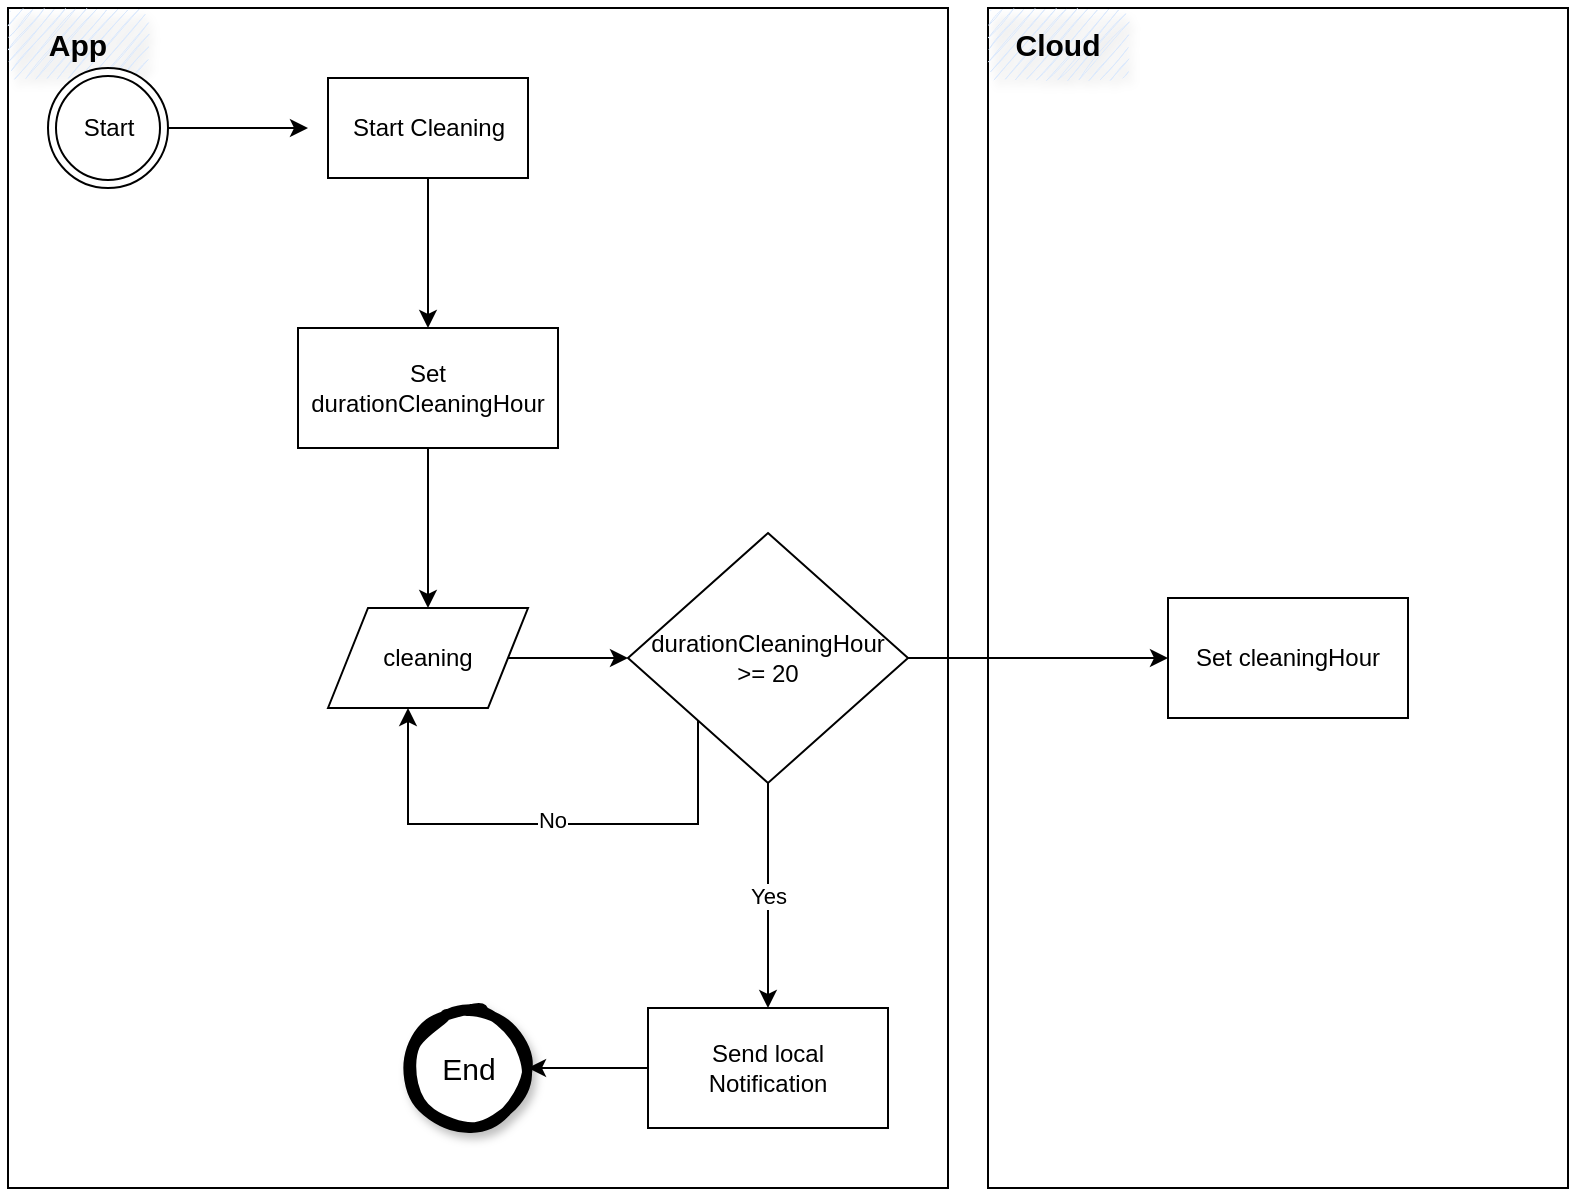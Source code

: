 <mxfile version="13.5.4" type="github"><diagram id="ZRYRL-DP5CaQoZltFau8" name="Page-1"><mxGraphModel dx="1186" dy="660" grid="1" gridSize="10" guides="1" tooltips="1" connect="1" arrows="1" fold="1" page="1" pageScale="1" pageWidth="850" pageHeight="1100" math="0" shadow="0"><root><mxCell id="0"/><mxCell id="1" parent="0"/><mxCell id="tsbZUGiPaHpnvrj-zG2I-20" value="" style="group" vertex="1" connectable="0" parent="1"><mxGeometry x="40" y="60" width="470" height="590" as="geometry"/></mxCell><mxCell id="tsbZUGiPaHpnvrj-zG2I-21" value="" style="rounded=0;whiteSpace=wrap;html=1;" vertex="1" parent="tsbZUGiPaHpnvrj-zG2I-20"><mxGeometry width="470" height="590" as="geometry"/></mxCell><mxCell id="tsbZUGiPaHpnvrj-zG2I-22" value="App" style="text;html=1;fillColor=#dae8fc;align=center;verticalAlign=middle;whiteSpace=wrap;rounded=1;shadow=1;sketch=1;glass=0;fontStyle=1;horizontal=1;fontSize=15;" vertex="1" parent="tsbZUGiPaHpnvrj-zG2I-20"><mxGeometry width="70" height="35" as="geometry"/></mxCell><mxCell id="tsbZUGiPaHpnvrj-zG2I-23" value="End" style="shape=ellipse;html=1;dashed=0;whitespace=wrap;aspect=fixed;strokeWidth=5;perimeter=ellipsePerimeter;rounded=1;shadow=1;glass=0;sketch=1;fontSize=15;align=center;" vertex="1" parent="tsbZUGiPaHpnvrj-zG2I-20"><mxGeometry x="200" y="500" width="60" height="60" as="geometry"/></mxCell><mxCell id="tsbZUGiPaHpnvrj-zG2I-3" style="edgeStyle=orthogonalEdgeStyle;rounded=0;orthogonalLoop=1;jettySize=auto;html=1;" edge="1" parent="1" source="tsbZUGiPaHpnvrj-zG2I-1"><mxGeometry relative="1" as="geometry"><mxPoint x="190" y="120" as="targetPoint"/></mxGeometry></mxCell><mxCell id="tsbZUGiPaHpnvrj-zG2I-1" value="Start" style="ellipse;shape=doubleEllipse;html=1;dashed=0;whitespace=wrap;aspect=fixed;" vertex="1" parent="1"><mxGeometry x="60" y="90" width="60" height="60" as="geometry"/></mxCell><mxCell id="tsbZUGiPaHpnvrj-zG2I-5" value="" style="edgeStyle=orthogonalEdgeStyle;rounded=0;orthogonalLoop=1;jettySize=auto;html=1;" edge="1" parent="1" source="tsbZUGiPaHpnvrj-zG2I-2" target="tsbZUGiPaHpnvrj-zG2I-4"><mxGeometry relative="1" as="geometry"/></mxCell><mxCell id="tsbZUGiPaHpnvrj-zG2I-2" value="Start Cleaning" style="html=1;dashed=0;whitespace=wrap;" vertex="1" parent="1"><mxGeometry x="200" y="95" width="100" height="50" as="geometry"/></mxCell><mxCell id="tsbZUGiPaHpnvrj-zG2I-7" value="" style="edgeStyle=orthogonalEdgeStyle;rounded=0;orthogonalLoop=1;jettySize=auto;html=1;" edge="1" parent="1" source="tsbZUGiPaHpnvrj-zG2I-4"><mxGeometry relative="1" as="geometry"><mxPoint x="250" y="360" as="targetPoint"/></mxGeometry></mxCell><mxCell id="tsbZUGiPaHpnvrj-zG2I-4" value="Set durationCleaningHour" style="whiteSpace=wrap;html=1;dashed=0;" vertex="1" parent="1"><mxGeometry x="185" y="220" width="130" height="60" as="geometry"/></mxCell><mxCell id="tsbZUGiPaHpnvrj-zG2I-10" value="" style="edgeStyle=orthogonalEdgeStyle;rounded=0;orthogonalLoop=1;jettySize=auto;html=1;" edge="1" parent="1" source="tsbZUGiPaHpnvrj-zG2I-8" target="tsbZUGiPaHpnvrj-zG2I-9"><mxGeometry relative="1" as="geometry"/></mxCell><mxCell id="tsbZUGiPaHpnvrj-zG2I-8" value="cleaning" style="shape=parallelogram;perimeter=parallelogramPerimeter;whiteSpace=wrap;html=1;dashed=0;" vertex="1" parent="1"><mxGeometry x="200" y="360" width="100" height="50" as="geometry"/></mxCell><mxCell id="tsbZUGiPaHpnvrj-zG2I-12" value="Yes" style="edgeStyle=orthogonalEdgeStyle;rounded=0;orthogonalLoop=1;jettySize=auto;html=1;" edge="1" parent="1" source="tsbZUGiPaHpnvrj-zG2I-9" target="tsbZUGiPaHpnvrj-zG2I-11"><mxGeometry relative="1" as="geometry"/></mxCell><mxCell id="tsbZUGiPaHpnvrj-zG2I-13" style="edgeStyle=orthogonalEdgeStyle;rounded=0;orthogonalLoop=1;jettySize=auto;html=1;exitX=0;exitY=1;exitDx=0;exitDy=0;entryX=0.4;entryY=1;entryDx=0;entryDy=0;entryPerimeter=0;" edge="1" parent="1" source="tsbZUGiPaHpnvrj-zG2I-9" target="tsbZUGiPaHpnvrj-zG2I-8"><mxGeometry relative="1" as="geometry"><Array as="points"><mxPoint x="385" y="468"/><mxPoint x="240" y="468"/></Array></mxGeometry></mxCell><mxCell id="tsbZUGiPaHpnvrj-zG2I-14" value="No" style="edgeLabel;html=1;align=center;verticalAlign=middle;resizable=0;points=[];" vertex="1" connectable="0" parent="tsbZUGiPaHpnvrj-zG2I-13"><mxGeometry x="-0.013" y="-2" relative="1" as="geometry"><mxPoint as="offset"/></mxGeometry></mxCell><mxCell id="tsbZUGiPaHpnvrj-zG2I-9" value="durationCleaningHour&lt;br&gt;&amp;gt;= 20" style="rhombus;whiteSpace=wrap;html=1;dashed=0;" vertex="1" parent="1"><mxGeometry x="350" y="322.5" width="140" height="125" as="geometry"/></mxCell><mxCell id="tsbZUGiPaHpnvrj-zG2I-24" style="edgeStyle=orthogonalEdgeStyle;rounded=0;orthogonalLoop=1;jettySize=auto;html=1;entryX=1;entryY=0.5;entryDx=0;entryDy=0;fontSize=15;" edge="1" parent="1" source="tsbZUGiPaHpnvrj-zG2I-11" target="tsbZUGiPaHpnvrj-zG2I-23"><mxGeometry relative="1" as="geometry"/></mxCell><mxCell id="tsbZUGiPaHpnvrj-zG2I-11" value="Send local Notification" style="whiteSpace=wrap;html=1;dashed=0;" vertex="1" parent="1"><mxGeometry x="360" y="560" width="120" height="60" as="geometry"/></mxCell><mxCell id="tsbZUGiPaHpnvrj-zG2I-19" value="" style="group" vertex="1" connectable="0" parent="1"><mxGeometry x="530" y="60" width="290" height="590" as="geometry"/></mxCell><mxCell id="tsbZUGiPaHpnvrj-zG2I-17" value="" style="rounded=0;whiteSpace=wrap;html=1;" vertex="1" parent="tsbZUGiPaHpnvrj-zG2I-19"><mxGeometry width="290" height="590" as="geometry"/></mxCell><mxCell id="tsbZUGiPaHpnvrj-zG2I-18" value="Cloud" style="text;html=1;fillColor=#dae8fc;align=center;verticalAlign=middle;whiteSpace=wrap;rounded=1;shadow=1;sketch=1;glass=0;fontStyle=1;horizontal=1;fontSize=15;" vertex="1" parent="tsbZUGiPaHpnvrj-zG2I-19"><mxGeometry width="70" height="35.913" as="geometry"/></mxCell><mxCell id="tsbZUGiPaHpnvrj-zG2I-16" value="" style="edgeStyle=orthogonalEdgeStyle;rounded=0;orthogonalLoop=1;jettySize=auto;html=1;" edge="1" parent="1" source="tsbZUGiPaHpnvrj-zG2I-9" target="tsbZUGiPaHpnvrj-zG2I-15"><mxGeometry relative="1" as="geometry"/></mxCell><mxCell id="tsbZUGiPaHpnvrj-zG2I-15" value="Set cleaningHour" style="whiteSpace=wrap;html=1;dashed=0;" vertex="1" parent="1"><mxGeometry x="620" y="355" width="120" height="60" as="geometry"/></mxCell></root></mxGraphModel></diagram></mxfile>